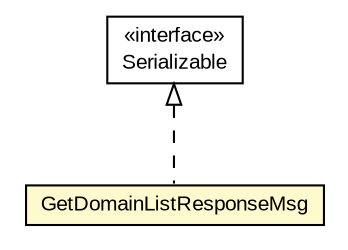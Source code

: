 #!/usr/local/bin/dot
#
# Class diagram 
# Generated by UMLGraph version R5_6-24-gf6e263 (http://www.umlgraph.org/)
#

digraph G {
	edge [fontname="arial",fontsize=10,labelfontname="arial",labelfontsize=10];
	node [fontname="arial",fontsize=10,shape=plaintext];
	nodesep=0.25;
	ranksep=0.5;
	// org.miloss.fgsms.services.interfaces.policyconfiguration.GetDomainListResponseMsg
	c475896 [label=<<table title="org.miloss.fgsms.services.interfaces.policyconfiguration.GetDomainListResponseMsg" border="0" cellborder="1" cellspacing="0" cellpadding="2" port="p" bgcolor="lemonChiffon" href="./GetDomainListResponseMsg.html">
		<tr><td><table border="0" cellspacing="0" cellpadding="1">
<tr><td align="center" balign="center"> GetDomainListResponseMsg </td></tr>
		</table></td></tr>
		</table>>, URL="./GetDomainListResponseMsg.html", fontname="arial", fontcolor="black", fontsize=10.0];
	//org.miloss.fgsms.services.interfaces.policyconfiguration.GetDomainListResponseMsg implements java.io.Serializable
	c476502:p -> c475896:p [dir=back,arrowtail=empty,style=dashed];
	// java.io.Serializable
	c476502 [label=<<table title="java.io.Serializable" border="0" cellborder="1" cellspacing="0" cellpadding="2" port="p" href="http://java.sun.com/j2se/1.4.2/docs/api/java/io/Serializable.html">
		<tr><td><table border="0" cellspacing="0" cellpadding="1">
<tr><td align="center" balign="center"> &#171;interface&#187; </td></tr>
<tr><td align="center" balign="center"> Serializable </td></tr>
		</table></td></tr>
		</table>>, URL="http://java.sun.com/j2se/1.4.2/docs/api/java/io/Serializable.html", fontname="arial", fontcolor="black", fontsize=10.0];
}

